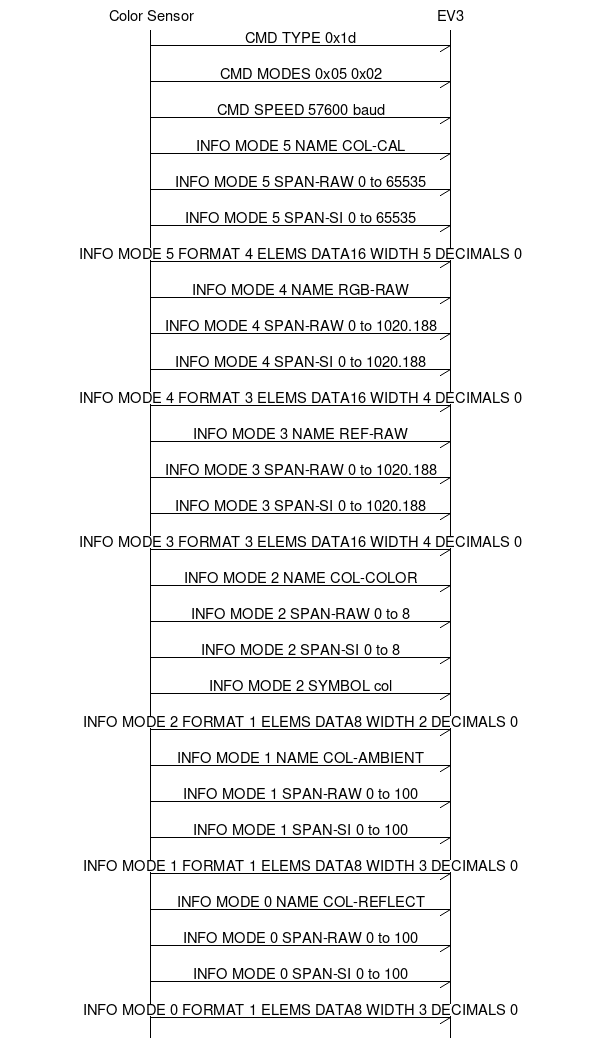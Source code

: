 msc {
    wordwraparcs = "1";

    cs [label = "Color Sensor"], ev3 [label = "EV3"];
    cs->ev3 [label = "CMD TYPE 0x1d"];
    cs->ev3 [label = "CMD MODES 0x05 0x02"];
    cs->ev3 [label = "CMD SPEED 57600 baud"];
    
    cs->ev3 [label = "INFO MODE 5 NAME COL-CAL"];
    cs->ev3 [label = "INFO MODE 5 SPAN-RAW 0 to 65535"];
    cs->ev3 [label = "INFO MODE 5 SPAN-SI 0 to 65535"];
    cs->ev3 [label = "INFO MODE 5 FORMAT 4 ELEMS DATA16 WIDTH 5 DECIMALS 0"];
    
    cs->ev3 [label = "INFO MODE 4 NAME RGB-RAW"];
    cs->ev3 [label = "INFO MODE 4 SPAN-RAW 0 to 1020.188"];
    cs->ev3 [label = "INFO MODE 4 SPAN-SI 0 to 1020.188"];
    cs->ev3 [label = "INFO MODE 4 FORMAT 3 ELEMS DATA16 WIDTH 4 DECIMALS 0"];
    
    cs->ev3 [label = "INFO MODE 3 NAME REF-RAW"];
    cs->ev3 [label = "INFO MODE 3 SPAN-RAW 0 to 1020.188"];
    cs->ev3 [label = "INFO MODE 3 SPAN-SI 0 to 1020.188"];
    cs->ev3 [label = "INFO MODE 3 FORMAT 3 ELEMS DATA16 WIDTH 4 DECIMALS 0"];
    
    cs->ev3 [label = "INFO MODE 2 NAME COL-COLOR"];
    cs->ev3 [label = "INFO MODE 2 SPAN-RAW 0 to 8"];
    cs->ev3 [label = "INFO MODE 2 SPAN-SI 0 to 8"];
    cs->ev3 [label = "INFO MODE 2 SYMBOL col"];
    cs->ev3 [label = "INFO MODE 2 FORMAT 1 ELEMS DATA8 WIDTH 2 DECIMALS 0"];
    
    cs->ev3 [label = "INFO MODE 1 NAME COL-AMBIENT"];
    cs->ev3 [label = "INFO MODE 1 SPAN-RAW 0 to 100"];
    cs->ev3 [label = "INFO MODE 1 SPAN-SI 0 to 100"];
    cs->ev3 [label = "INFO MODE 1 FORMAT 1 ELEMS DATA8 WIDTH 3 DECIMALS 0"];
    
    cs->ev3 [label = "INFO MODE 0 NAME COL-REFLECT"];
    cs->ev3 [label = "INFO MODE 0 SPAN-RAW 0 to 100"];
    cs->ev3 [label = "INFO MODE 0 SPAN-SI 0 to 100"];
    cs->ev3 [label = "INFO MODE 0 FORMAT 1 ELEMS DATA8 WIDTH 3 DECIMALS 0"];
}
    